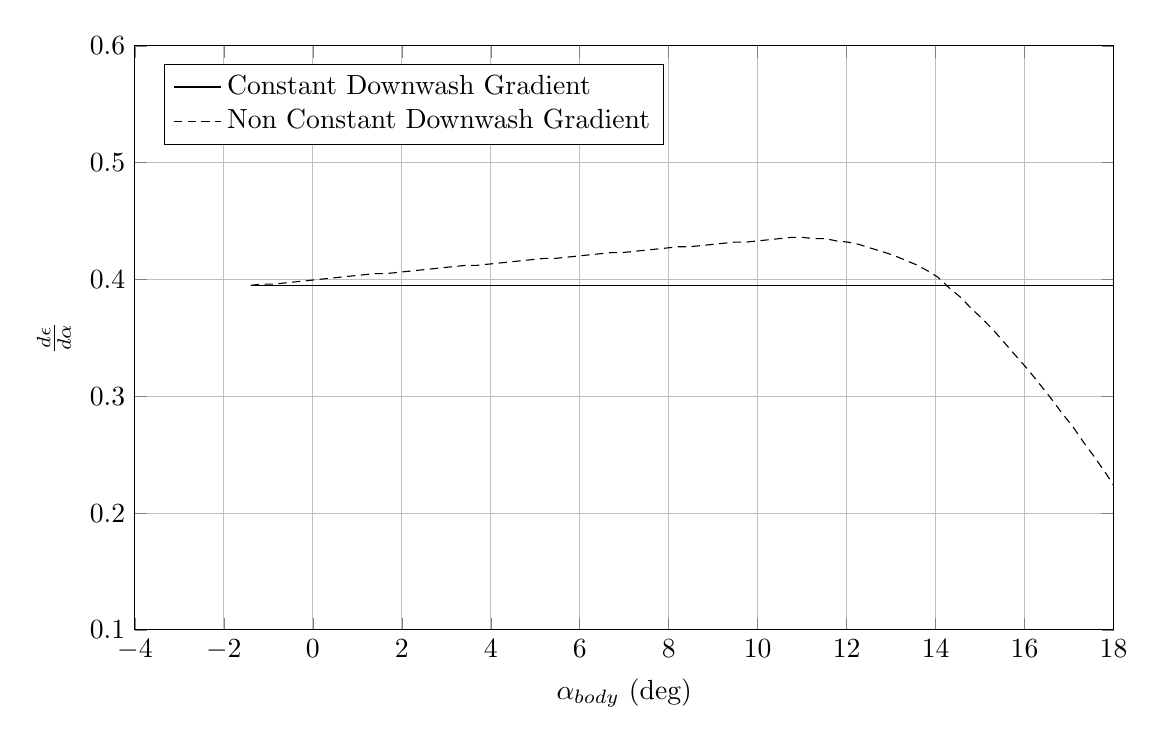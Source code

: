 %Downwash gradient vs Alpha Body NEW
\begin{tikzpicture}

\begin{axis}[
width=14.01cm,
height=9cm,
scaled ticks=false, tick label style={/pgf/number format/fixed},
xmin=-4,
xmax=18,
xlabel={$\alpha_{body}$ (deg)},
xmajorgrids,
ymin=0.1,
ymax=0.6,
ylabel={$\frac{d \epsilon}{d \alpha}$ },
ymajorgrids,
legend style={at={(0.03,0.9)},anchor=west,draw=black,fill=white,legend cell align=left},
legend entries = {Constant Downwash Gradient\\Non Constant Downwash Gradient\\}
]

\addplot [
color=black,
solid
]
table[row sep=crcr]{
-1.396	0.395\\
-1.143	0.395\\
-0.89	0.395\\
-0.636	0.395\\
-0.383	0.395\\
-0.13	0.395\\
0.123	0.395\\
0.376	0.395\\
0.629	0.395\\
0.882	0.395\\
1.136	0.395\\
1.389	0.395\\
1.642	0.395\\
1.895	0.395\\
2.148	0.395\\
2.401	0.395\\
2.655	0.395\\
2.908	0.395\\
3.161	0.395\\
3.414	0.395\\
3.667	0.395\\
3.92	0.395\\
4.174	0.395\\
4.427	0.395\\
4.68	0.395\\
4.933	0.395\\
5.186	0.395\\
5.439	0.395\\
5.693	0.395\\
5.946	0.395\\
6.199	0.395\\
6.452	0.395\\
6.705	0.395\\
6.958	0.395\\
7.212	0.395\\
7.465	0.395\\
7.718	0.395\\
7.971	0.395\\
8.224	0.395\\
8.477	0.395\\
8.731	0.395\\
8.984	0.395\\
9.237	0.395\\
9.49	0.395\\
9.743	0.395\\
9.996	0.395\\
10.25	0.395\\
10.503	0.395\\
10.756	0.395\\
11.009	0.395\\
11.262	0.395\\
11.515	0.395\\
11.769	0.395\\
12.022	0.395\\
12.275	0.395\\
12.528	0.395\\
12.781	0.395\\
13.034	0.395\\
13.288	0.395\\
13.541	0.395\\
13.794	0.395\\
14.047	0.395\\
14.3	0.395\\
14.553	0.395\\
14.807	0.395\\
15.06	0.395\\
15.313	0.395\\
15.566	0.395\\
15.819	0.395\\
16.072	0.395\\
16.326	0.395\\
16.579	0.395\\
16.832	0.395\\
17.085	0.395\\
17.338	0.395\\
17.591	0.395\\
17.845	0.395\\
18.098	0.395\\
18.351	0.395\\
18.604	0.395\\
};

\addplot [
color=black,
densely dashed
]
table[row sep=crcr]{
-1.396	0.395\\
-1.143	0.396\\
-0.89	0.396\\
-0.636	0.397\\
-0.383	0.398\\
-0.13	0.399\\
0.123	0.4\\
0.376	0.401\\
0.629	0.402\\
0.882	0.403\\
1.136	0.404\\
1.389	0.405\\
1.642	0.405\\
1.895	0.406\\
2.148	0.407\\
2.401	0.408\\
2.655	0.409\\
2.908	0.41\\
3.161	0.411\\
3.414	0.412\\
3.667	0.412\\
3.92	0.413\\
4.174	0.414\\
4.427	0.415\\
4.68	0.416\\
4.933	0.417\\
5.186	0.418\\
5.439	0.418\\
5.693	0.419\\
5.946	0.42\\
6.199	0.421\\
6.452	0.422\\
6.705	0.423\\
6.958	0.423\\
7.212	0.424\\
7.465	0.425\\
7.718	0.426\\
7.971	0.427\\
8.224	0.428\\
8.477	0.428\\
8.731	0.429\\
8.984	0.43\\
9.237	0.431\\
9.49	0.432\\
9.743	0.432\\
9.996	0.433\\
10.25	0.434\\
10.503	0.435\\
10.756	0.436\\
11.009	0.436\\
11.262	0.435\\
11.515	0.435\\
11.769	0.433\\
12.022	0.432\\
12.275	0.43\\
12.528	0.427\\
12.781	0.424\\
13.034	0.421\\
13.288	0.417\\
13.541	0.413\\
13.794	0.408\\
14.047	0.402\\
14.3	0.393\\
14.553	0.385\\
14.807	0.375\\
15.06	0.366\\
15.313	0.356\\
15.566	0.345\\
15.819	0.334\\
16.072	0.323\\
16.326	0.311\\
16.579	0.299\\
16.832	0.286\\
17.085	0.274\\
17.338	0.26\\
17.591	0.247\\
17.845	0.233\\
18.098	0.218\\
18.351	0.204\\
18.604	0.203\\
};
\end{axis}
\end{tikzpicture}%
